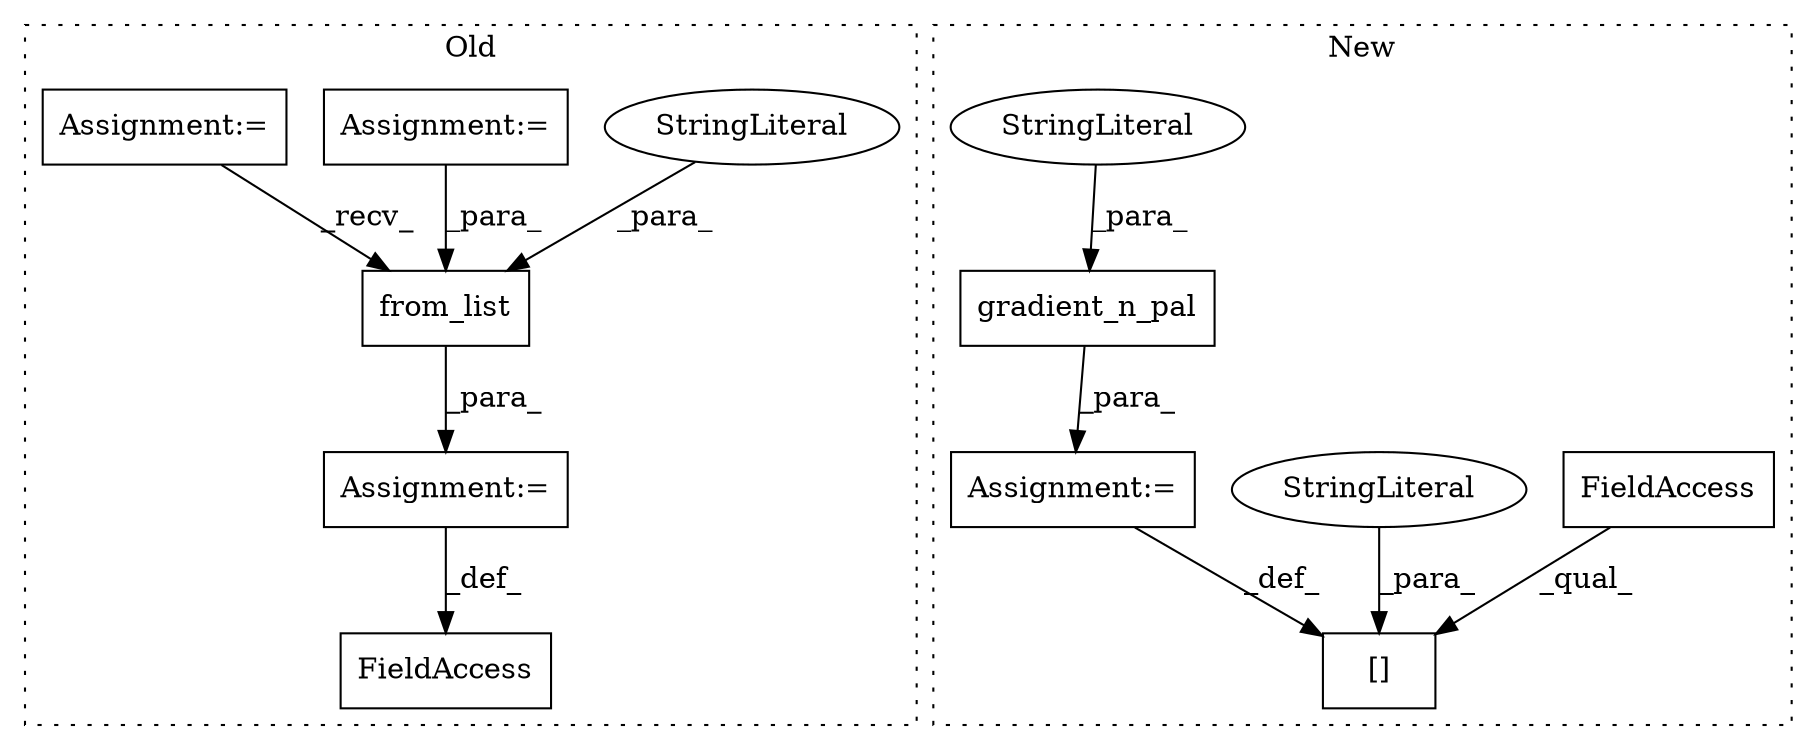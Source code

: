 digraph G {
subgraph cluster0 {
1 [label="from_list" a="32" s="7807,7843" l="10,1" shape="box"];
5 [label="FieldAccess" a="22" s="7769" l="13" shape="box"];
6 [label="Assignment:=" a="7" s="7782" l="1" shape="box"];
7 [label="StringLiteral" a="45" s="7817" l="11" shape="ellipse"];
8 [label="Assignment:=" a="7" s="7755" l="1" shape="box"];
9 [label="Assignment:=" a="7" s="7712" l="23" shape="box"];
label = "Old";
style="dotted";
}
subgraph cluster1 {
2 [label="[]" a="2" s="8307,8323" l="7,1" shape="box"];
3 [label="FieldAccess" a="22" s="8307" l="6" shape="box"];
4 [label="StringLiteral" a="45" s="8314" l="9" shape="ellipse"];
10 [label="Assignment:=" a="7" s="8324" l="1" shape="box"];
11 [label="gradient_n_pal" a="32" s="8325,8365" l="15,1" shape="box"];
12 [label="StringLiteral" a="45" s="8354" l="11" shape="ellipse"];
label = "New";
style="dotted";
}
1 -> 6 [label="_para_"];
3 -> 2 [label="_qual_"];
4 -> 2 [label="_para_"];
6 -> 5 [label="_def_"];
7 -> 1 [label="_para_"];
8 -> 1 [label="_para_"];
9 -> 1 [label="_recv_"];
10 -> 2 [label="_def_"];
11 -> 10 [label="_para_"];
12 -> 11 [label="_para_"];
}